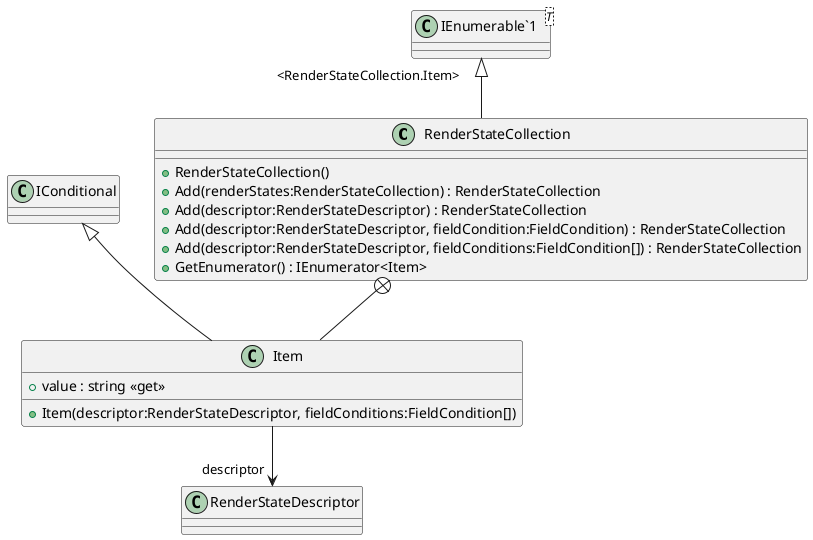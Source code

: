 @startuml
class RenderStateCollection {
    + RenderStateCollection()
    + Add(renderStates:RenderStateCollection) : RenderStateCollection
    + Add(descriptor:RenderStateDescriptor) : RenderStateCollection
    + Add(descriptor:RenderStateDescriptor, fieldCondition:FieldCondition) : RenderStateCollection
    + Add(descriptor:RenderStateDescriptor, fieldConditions:FieldCondition[]) : RenderStateCollection
    + GetEnumerator() : IEnumerator<Item>
}
class "IEnumerable`1"<T> {
}
class Item {
    + value : string <<get>>
    + Item(descriptor:RenderStateDescriptor, fieldConditions:FieldCondition[])
}
"IEnumerable`1" "<RenderStateCollection.Item>" <|-- RenderStateCollection
RenderStateCollection +-- Item
IConditional <|-- Item
Item --> "descriptor" RenderStateDescriptor
@enduml
